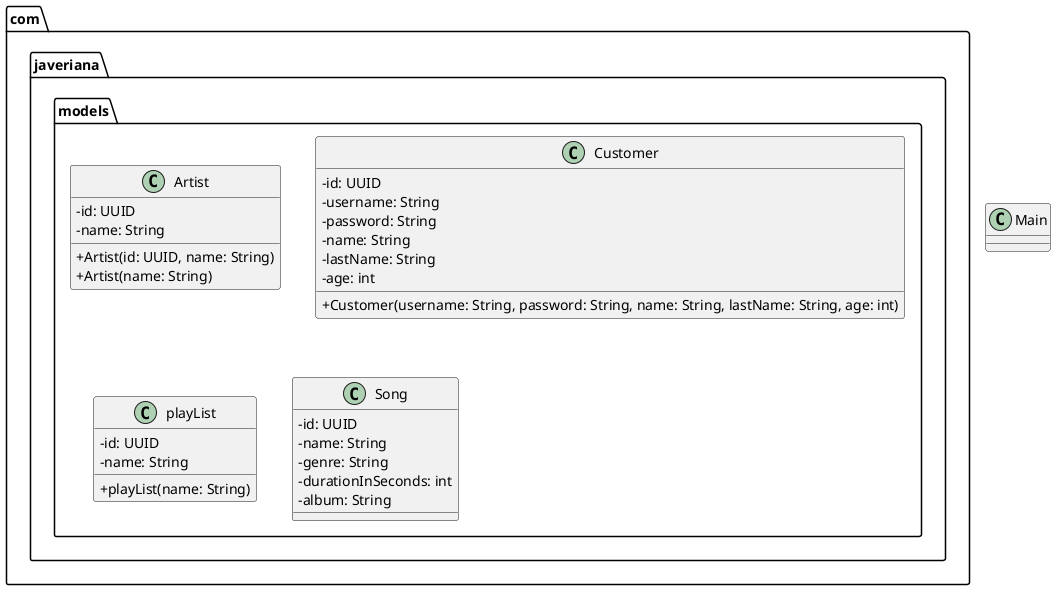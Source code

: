@startuml
skinparam classAttributeIconSize 0
class com.javeriana.models.Artist {
    - id: UUID
    - name: String

    + Artist(id: UUID, name: String)
    + Artist(name: String)
}

class com.javeriana.models.Customer {
    - id: UUID
    - username: String
    - password: String
    - name: String
    - lastName: String
    - age: int

    + Customer(username: String, password: String, name: String, lastName: String, age: int)
}

class com.javeriana.models.playList {
    - id: UUID
    - name: String

    + playList(name: String)
}

class com.javeriana.models.Song {
    - id: UUID
    - name: String
    - genre: String
    - durationInSeconds: int
    - album: String
}

class Main {


}

@enduml